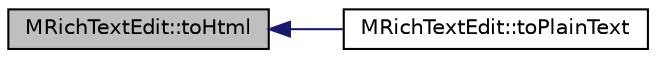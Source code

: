 digraph "MRichTextEdit::toHtml"
{
  edge [fontname="Helvetica",fontsize="10",labelfontname="Helvetica",labelfontsize="10"];
  node [fontname="Helvetica",fontsize="10",shape=record];
  rankdir="LR";
  Node269 [label="MRichTextEdit::toHtml",height=0.2,width=0.4,color="black", fillcolor="grey75", style="filled", fontcolor="black"];
  Node269 -> Node270 [dir="back",color="midnightblue",fontsize="10",style="solid",fontname="Helvetica"];
  Node270 [label="MRichTextEdit::toPlainText",height=0.2,width=0.4,color="black", fillcolor="white", style="filled",URL="$d6/daa/class_m_rich_text_edit.html#ab56889965c8ffb480e3b0f487115cf37"];
}
